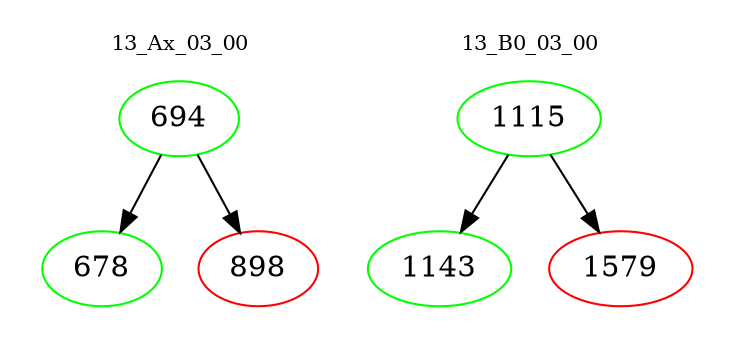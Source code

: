 digraph{
subgraph cluster_0 {
color = white
label = "13_Ax_03_00";
fontsize=10;
T0_694 [label="694", color="green"]
T0_694 -> T0_678 [color="black"]
T0_678 [label="678", color="green"]
T0_694 -> T0_898 [color="black"]
T0_898 [label="898", color="red"]
}
subgraph cluster_1 {
color = white
label = "13_B0_03_00";
fontsize=10;
T1_1115 [label="1115", color="green"]
T1_1115 -> T1_1143 [color="black"]
T1_1143 [label="1143", color="green"]
T1_1115 -> T1_1579 [color="black"]
T1_1579 [label="1579", color="red"]
}
}
